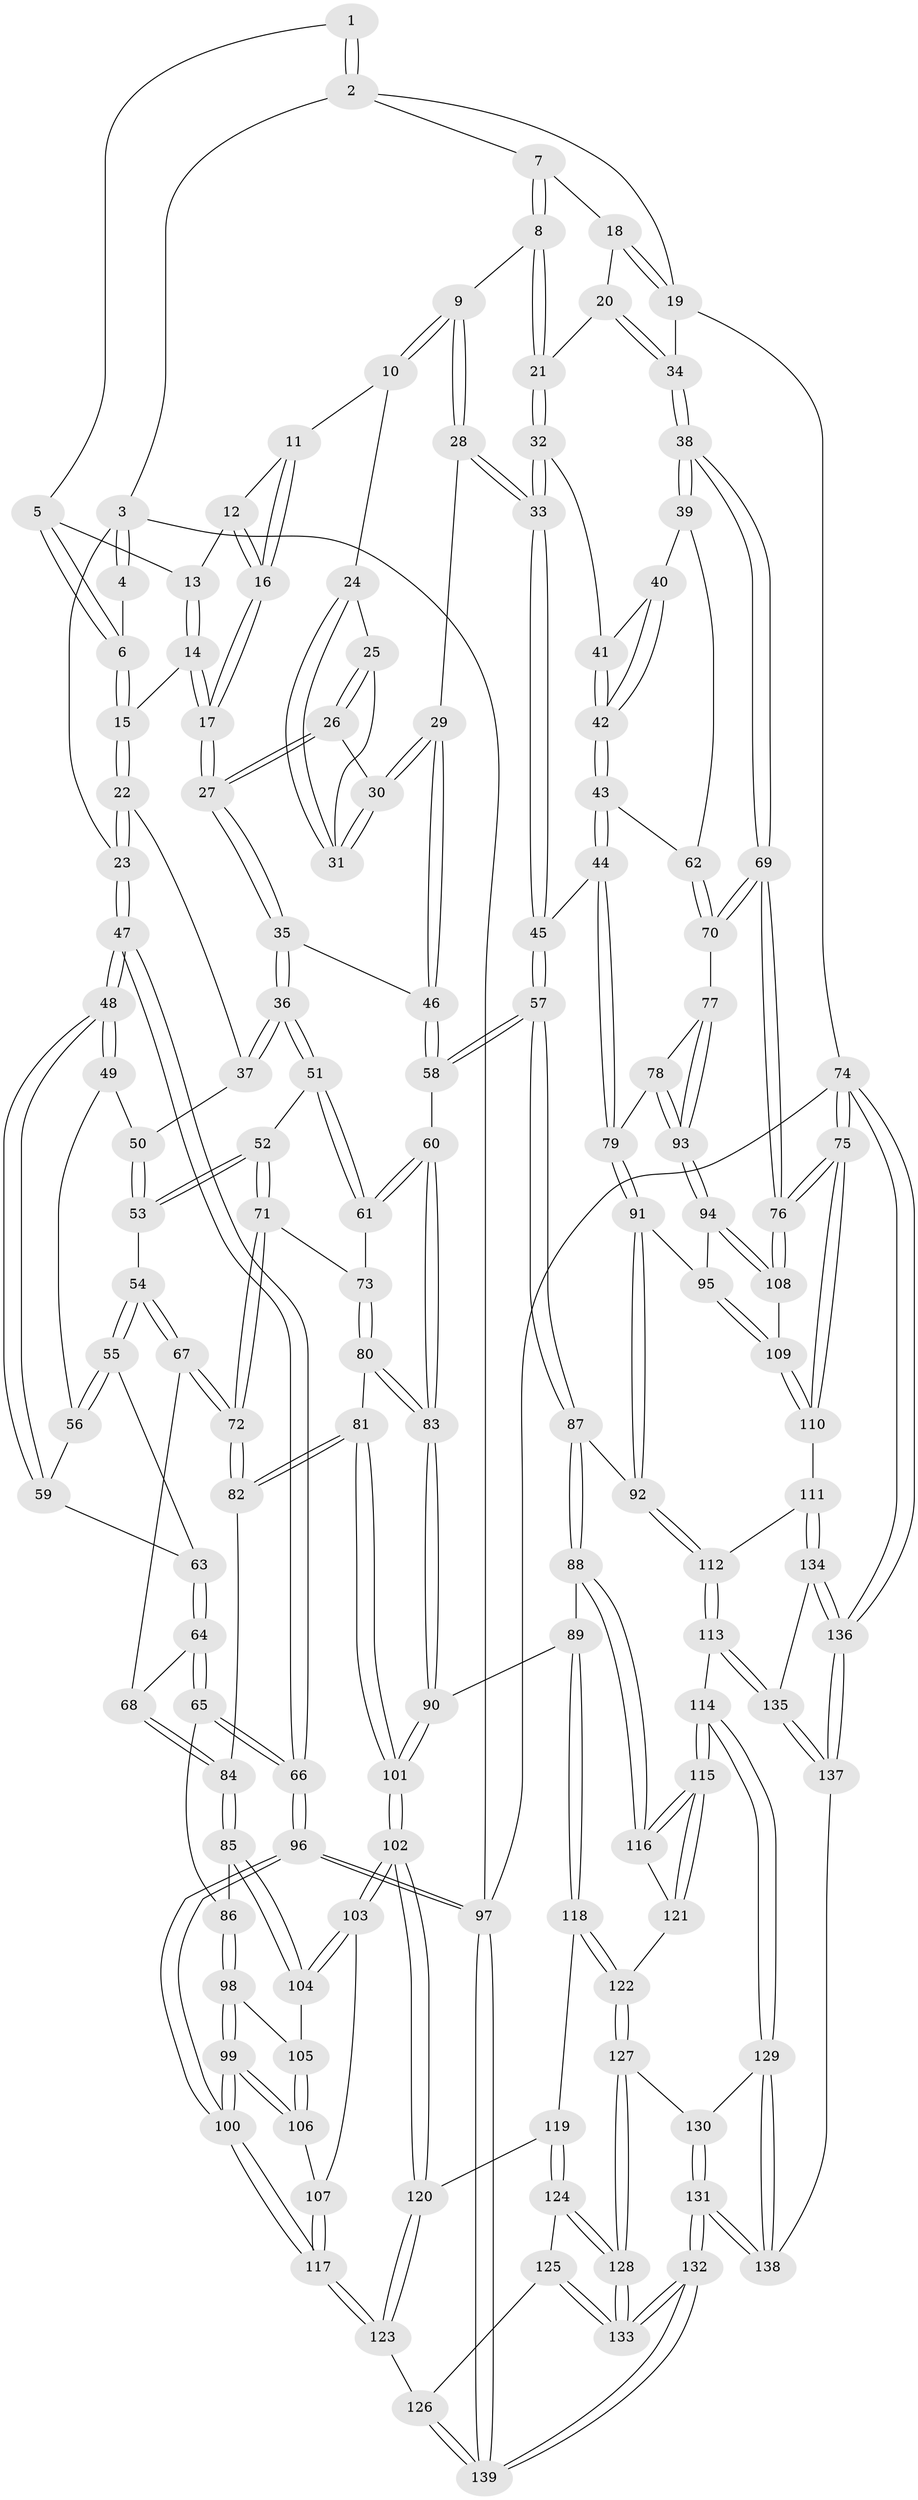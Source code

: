 // Generated by graph-tools (version 1.1) at 2025/11/02/27/25 16:11:51]
// undirected, 139 vertices, 344 edges
graph export_dot {
graph [start="1"]
  node [color=gray90,style=filled];
  1 [pos="+0.41506809677501855+0"];
  2 [pos="+0.700905153853372+0"];
  3 [pos="+0+0"];
  4 [pos="+0.1384238968211087+0"];
  5 [pos="+0.38788922583959423+0"];
  6 [pos="+0.19717050031685457+0.10331926632713727"];
  7 [pos="+0.706762580064775+0"];
  8 [pos="+0.7107604876818782+0.014331167620500249"];
  9 [pos="+0.5549879283538091+0.13923976680984848"];
  10 [pos="+0.5183088675549985+0.14535885487508984"];
  11 [pos="+0.4957103445811457+0.13803748475466932"];
  12 [pos="+0.4500374993600759+0.08271052664408089"];
  13 [pos="+0.38790323100939406+0"];
  14 [pos="+0.34528799292832574+0.147194448911484"];
  15 [pos="+0.19110021650262515+0.14898328767170893"];
  16 [pos="+0.41831903657680963+0.1701317724844572"];
  17 [pos="+0.3722392599265617+0.19284516457618214"];
  18 [pos="+0.9594677075704082+0.0779691661673898"];
  19 [pos="+1+0.08389306536408277"];
  20 [pos="+0.8103300350612083+0.11502536570853167"];
  21 [pos="+0.7562495133139934+0.11725025581429831"];
  22 [pos="+0.14832767793262866+0.19621505572022566"];
  23 [pos="+0+0"];
  24 [pos="+0.5036093391419478+0.17501792192672036"];
  25 [pos="+0.46463846191563607+0.22015179538940477"];
  26 [pos="+0.40598654208694623+0.24676441481812833"];
  27 [pos="+0.3806023993965287+0.2516880562642447"];
  28 [pos="+0.5657903065307399+0.2783040444442717"];
  29 [pos="+0.5558998434195921+0.28263061349614393"];
  30 [pos="+0.5441123556247629+0.27549489284637335"];
  31 [pos="+0.5114448265033702+0.2388852061746569"];
  32 [pos="+0.7635887281543023+0.16196475607510394"];
  33 [pos="+0.6671426553661007+0.29322317095851436"];
  34 [pos="+1+0.17111166622011387"];
  35 [pos="+0.3752559786769881+0.26670333109580985"];
  36 [pos="+0.35940829083345693+0.28939184899609705"];
  37 [pos="+0.14787606702492542+0.20400912747999875"];
  38 [pos="+1+0.2742926602688279"];
  39 [pos="+0.958201439817652+0.27644161581785104"];
  40 [pos="+0.9222044995682183+0.26685073993880887"];
  41 [pos="+0.8089808765239519+0.20476648901898425"];
  42 [pos="+0.7933488200664901+0.42826072702572276"];
  43 [pos="+0.7913534677687099+0.43394718284835204"];
  44 [pos="+0.7579537866601774+0.46706958488373845"];
  45 [pos="+0.6864771457285962+0.4427151595800172"];
  46 [pos="+0.5214831045640134+0.3299112025090055"];
  47 [pos="+0+0.3059823077282655"];
  48 [pos="+0+0.3061312125756857"];
  49 [pos="+0.07916340915643098+0.2560274917857165"];
  50 [pos="+0.1464355286348605+0.20758667276510323"];
  51 [pos="+0.3532779387491461+0.321349329532673"];
  52 [pos="+0.23682867812095854+0.38442121183161443"];
  53 [pos="+0.2008066762702586+0.3688605752069221"];
  54 [pos="+0.1443138578202116+0.4007363424185604"];
  55 [pos="+0.11480920555136312+0.3900076092913369"];
  56 [pos="+0.07719932594709708+0.3474494098712711"];
  57 [pos="+0.5618846151837591+0.4985215031591268"];
  58 [pos="+0.49868508472810685+0.45756735632720485"];
  59 [pos="+0.02363725622211351+0.3765869505337134"];
  60 [pos="+0.455633575091888+0.4540846130676695"];
  61 [pos="+0.43211411392956295+0.4424416521319729"];
  62 [pos="+0.8898475636055836+0.4129999458164751"];
  63 [pos="+0.04745889622563296+0.41566967963283696"];
  64 [pos="+0.03527649824616395+0.4901096402144958"];
  65 [pos="+0+0.5153983987374299"];
  66 [pos="+0+0.5064881189044376"];
  67 [pos="+0.13181859927379502+0.44213601697528665"];
  68 [pos="+0.09515429051800722+0.4976228198371625"];
  69 [pos="+1+0.4978980757030656"];
  70 [pos="+1+0.5173506991037665"];
  71 [pos="+0.258467147207558+0.4675990732643361"];
  72 [pos="+0.2328476981449684+0.5116531037462067"];
  73 [pos="+0.3318989349675431+0.47860284506874323"];
  74 [pos="+1+1"];
  75 [pos="+1+1"];
  76 [pos="+1+1"];
  77 [pos="+1+0.5228195686436469"];
  78 [pos="+0.7757912385942464+0.47687712988583997"];
  79 [pos="+0.7590222232076039+0.46894981471521213"];
  80 [pos="+0.3336975561496229+0.5837704370440763"];
  81 [pos="+0.22820425363227628+0.5672264243862906"];
  82 [pos="+0.21840441722169557+0.5542115624186348"];
  83 [pos="+0.3668519450978742+0.6078404896114944"];
  84 [pos="+0.1435169972163057+0.5578366335165877"];
  85 [pos="+0.12212886056510917+0.5905803175622566"];
  86 [pos="+0.028440168917309657+0.5831045769023318"];
  87 [pos="+0.5582916184702307+0.6364602779174069"];
  88 [pos="+0.40225989216993036+0.6871923029465041"];
  89 [pos="+0.39750439514997077+0.6850189980677442"];
  90 [pos="+0.3929261302141418+0.6822547098337576"];
  91 [pos="+0.7597543577067065+0.6067394673516142"];
  92 [pos="+0.5744910050358668+0.6532800024864756"];
  93 [pos="+0.918107997883267+0.6122338632472237"];
  94 [pos="+0.9033152807598022+0.6360373673828834"];
  95 [pos="+0.7827510504670097+0.6422248126194576"];
  96 [pos="+0+0.8467052537670977"];
  97 [pos="+0+1"];
  98 [pos="+0.033865573488106614+0.6270295246431776"];
  99 [pos="+0+0.7260878118535433"];
  100 [pos="+0+0.8273898601314063"];
  101 [pos="+0.2342571385374288+0.7127650419435188"];
  102 [pos="+0.19834454879218902+0.7500276218906854"];
  103 [pos="+0.1687581925133772+0.7331409474205621"];
  104 [pos="+0.11668267610668727+0.6192201769124289"];
  105 [pos="+0.06468462162300857+0.6444890886407849"];
  106 [pos="+0.06356351245982919+0.6516580686349391"];
  107 [pos="+0.06445945170111614+0.7264170690656896"];
  108 [pos="+0.9312671813578561+0.7705441830707663"];
  109 [pos="+0.7521094283383373+0.7768888274680065"];
  110 [pos="+0.7037771822175287+0.8157501865398669"];
  111 [pos="+0.6826098793213323+0.823171979586057"];
  112 [pos="+0.6437762250923332+0.8102706537094413"];
  113 [pos="+0.5110642541572018+0.8806670481010417"];
  114 [pos="+0.50901849101226+0.8802194276653232"];
  115 [pos="+0.475285185033683+0.8535056564473706"];
  116 [pos="+0.40751939404163323+0.7140991597731975"];
  117 [pos="+0+0.814761416788801"];
  118 [pos="+0.28003591616143103+0.8493721733249335"];
  119 [pos="+0.22264732685937996+0.8249776735367517"];
  120 [pos="+0.20220527182170953+0.8118469234875896"];
  121 [pos="+0.3345852403693803+0.8552683940399827"];
  122 [pos="+0.30776695388908093+0.866752710331027"];
  123 [pos="+0.16336977362804594+0.8470405155978022"];
  124 [pos="+0.2331882369006644+0.933313300063838"];
  125 [pos="+0.21299099167103164+0.9543658763429453"];
  126 [pos="+0.1350798149675999+0.9394331832797861"];
  127 [pos="+0.31596290975517827+0.9006018566065632"];
  128 [pos="+0.26379693976612656+0.9587103366740641"];
  129 [pos="+0.3964583777189276+0.956238877201213"];
  130 [pos="+0.3199418705221904+0.9058668843601054"];
  131 [pos="+0.3001209263877362+1"];
  132 [pos="+0.2691693018047937+1"];
  133 [pos="+0.2523548652650765+1"];
  134 [pos="+0.6930456526204765+0.8934016431385209"];
  135 [pos="+0.5370318797099793+1"];
  136 [pos="+0.7968490738665963+1"];
  137 [pos="+0.5504327566331843+1"];
  138 [pos="+0.3572886547906675+1"];
  139 [pos="+0+1"];
  1 -- 2;
  1 -- 2;
  1 -- 5;
  2 -- 3;
  2 -- 7;
  2 -- 19;
  3 -- 4;
  3 -- 4;
  3 -- 23;
  3 -- 97;
  4 -- 6;
  5 -- 6;
  5 -- 6;
  5 -- 13;
  6 -- 15;
  6 -- 15;
  7 -- 8;
  7 -- 8;
  7 -- 18;
  8 -- 9;
  8 -- 21;
  8 -- 21;
  9 -- 10;
  9 -- 10;
  9 -- 28;
  9 -- 28;
  10 -- 11;
  10 -- 24;
  11 -- 12;
  11 -- 16;
  11 -- 16;
  12 -- 13;
  12 -- 16;
  12 -- 16;
  13 -- 14;
  13 -- 14;
  14 -- 15;
  14 -- 17;
  14 -- 17;
  15 -- 22;
  15 -- 22;
  16 -- 17;
  16 -- 17;
  17 -- 27;
  17 -- 27;
  18 -- 19;
  18 -- 19;
  18 -- 20;
  19 -- 34;
  19 -- 74;
  20 -- 21;
  20 -- 34;
  20 -- 34;
  21 -- 32;
  21 -- 32;
  22 -- 23;
  22 -- 23;
  22 -- 37;
  23 -- 47;
  23 -- 47;
  24 -- 25;
  24 -- 31;
  24 -- 31;
  25 -- 26;
  25 -- 26;
  25 -- 31;
  26 -- 27;
  26 -- 27;
  26 -- 30;
  27 -- 35;
  27 -- 35;
  28 -- 29;
  28 -- 33;
  28 -- 33;
  29 -- 30;
  29 -- 30;
  29 -- 46;
  29 -- 46;
  30 -- 31;
  30 -- 31;
  32 -- 33;
  32 -- 33;
  32 -- 41;
  33 -- 45;
  33 -- 45;
  34 -- 38;
  34 -- 38;
  35 -- 36;
  35 -- 36;
  35 -- 46;
  36 -- 37;
  36 -- 37;
  36 -- 51;
  36 -- 51;
  37 -- 50;
  38 -- 39;
  38 -- 39;
  38 -- 69;
  38 -- 69;
  39 -- 40;
  39 -- 62;
  40 -- 41;
  40 -- 42;
  40 -- 42;
  41 -- 42;
  41 -- 42;
  42 -- 43;
  42 -- 43;
  43 -- 44;
  43 -- 44;
  43 -- 62;
  44 -- 45;
  44 -- 79;
  44 -- 79;
  45 -- 57;
  45 -- 57;
  46 -- 58;
  46 -- 58;
  47 -- 48;
  47 -- 48;
  47 -- 66;
  47 -- 66;
  48 -- 49;
  48 -- 49;
  48 -- 59;
  48 -- 59;
  49 -- 50;
  49 -- 56;
  50 -- 53;
  50 -- 53;
  51 -- 52;
  51 -- 61;
  51 -- 61;
  52 -- 53;
  52 -- 53;
  52 -- 71;
  52 -- 71;
  53 -- 54;
  54 -- 55;
  54 -- 55;
  54 -- 67;
  54 -- 67;
  55 -- 56;
  55 -- 56;
  55 -- 63;
  56 -- 59;
  57 -- 58;
  57 -- 58;
  57 -- 87;
  57 -- 87;
  58 -- 60;
  59 -- 63;
  60 -- 61;
  60 -- 61;
  60 -- 83;
  60 -- 83;
  61 -- 73;
  62 -- 70;
  62 -- 70;
  63 -- 64;
  63 -- 64;
  64 -- 65;
  64 -- 65;
  64 -- 68;
  65 -- 66;
  65 -- 66;
  65 -- 86;
  66 -- 96;
  66 -- 96;
  67 -- 68;
  67 -- 72;
  67 -- 72;
  68 -- 84;
  68 -- 84;
  69 -- 70;
  69 -- 70;
  69 -- 76;
  69 -- 76;
  70 -- 77;
  71 -- 72;
  71 -- 72;
  71 -- 73;
  72 -- 82;
  72 -- 82;
  73 -- 80;
  73 -- 80;
  74 -- 75;
  74 -- 75;
  74 -- 136;
  74 -- 136;
  74 -- 97;
  75 -- 76;
  75 -- 76;
  75 -- 110;
  75 -- 110;
  76 -- 108;
  76 -- 108;
  77 -- 78;
  77 -- 93;
  77 -- 93;
  78 -- 79;
  78 -- 93;
  78 -- 93;
  79 -- 91;
  79 -- 91;
  80 -- 81;
  80 -- 83;
  80 -- 83;
  81 -- 82;
  81 -- 82;
  81 -- 101;
  81 -- 101;
  82 -- 84;
  83 -- 90;
  83 -- 90;
  84 -- 85;
  84 -- 85;
  85 -- 86;
  85 -- 104;
  85 -- 104;
  86 -- 98;
  86 -- 98;
  87 -- 88;
  87 -- 88;
  87 -- 92;
  88 -- 89;
  88 -- 116;
  88 -- 116;
  89 -- 90;
  89 -- 118;
  89 -- 118;
  90 -- 101;
  90 -- 101;
  91 -- 92;
  91 -- 92;
  91 -- 95;
  92 -- 112;
  92 -- 112;
  93 -- 94;
  93 -- 94;
  94 -- 95;
  94 -- 108;
  94 -- 108;
  95 -- 109;
  95 -- 109;
  96 -- 97;
  96 -- 97;
  96 -- 100;
  96 -- 100;
  97 -- 139;
  97 -- 139;
  98 -- 99;
  98 -- 99;
  98 -- 105;
  99 -- 100;
  99 -- 100;
  99 -- 106;
  99 -- 106;
  100 -- 117;
  100 -- 117;
  101 -- 102;
  101 -- 102;
  102 -- 103;
  102 -- 103;
  102 -- 120;
  102 -- 120;
  103 -- 104;
  103 -- 104;
  103 -- 107;
  104 -- 105;
  105 -- 106;
  105 -- 106;
  106 -- 107;
  107 -- 117;
  107 -- 117;
  108 -- 109;
  109 -- 110;
  109 -- 110;
  110 -- 111;
  111 -- 112;
  111 -- 134;
  111 -- 134;
  112 -- 113;
  112 -- 113;
  113 -- 114;
  113 -- 135;
  113 -- 135;
  114 -- 115;
  114 -- 115;
  114 -- 129;
  114 -- 129;
  115 -- 116;
  115 -- 116;
  115 -- 121;
  115 -- 121;
  116 -- 121;
  117 -- 123;
  117 -- 123;
  118 -- 119;
  118 -- 122;
  118 -- 122;
  119 -- 120;
  119 -- 124;
  119 -- 124;
  120 -- 123;
  120 -- 123;
  121 -- 122;
  122 -- 127;
  122 -- 127;
  123 -- 126;
  124 -- 125;
  124 -- 128;
  124 -- 128;
  125 -- 126;
  125 -- 133;
  125 -- 133;
  126 -- 139;
  126 -- 139;
  127 -- 128;
  127 -- 128;
  127 -- 130;
  128 -- 133;
  128 -- 133;
  129 -- 130;
  129 -- 138;
  129 -- 138;
  130 -- 131;
  130 -- 131;
  131 -- 132;
  131 -- 132;
  131 -- 138;
  131 -- 138;
  132 -- 133;
  132 -- 133;
  132 -- 139;
  132 -- 139;
  134 -- 135;
  134 -- 136;
  134 -- 136;
  135 -- 137;
  135 -- 137;
  136 -- 137;
  136 -- 137;
  137 -- 138;
}
